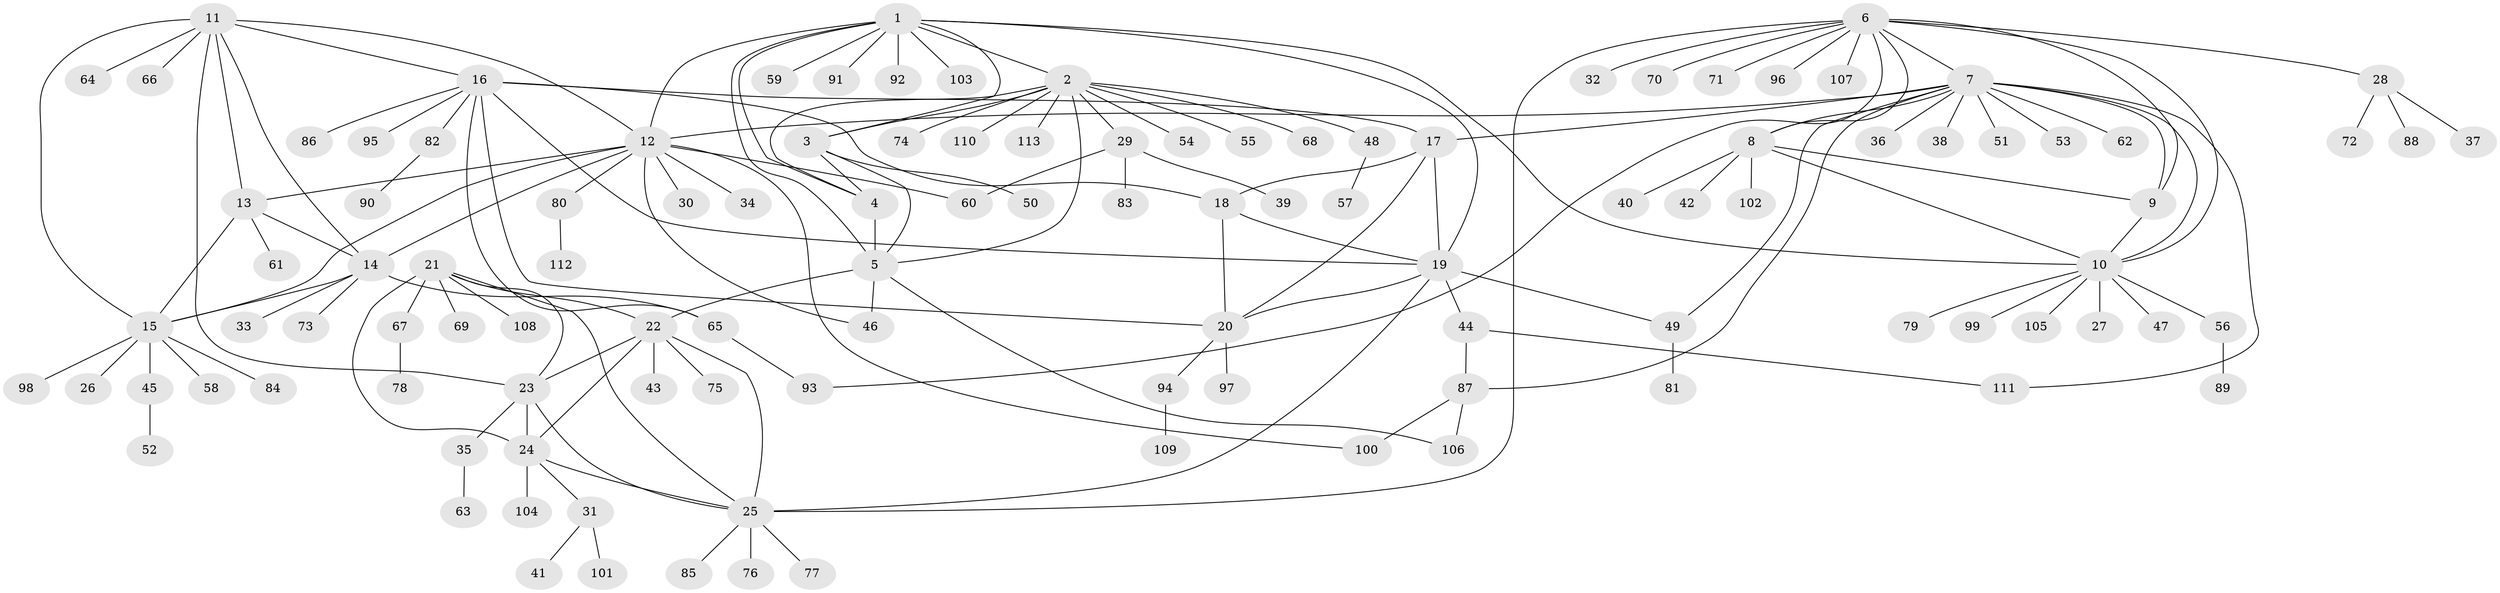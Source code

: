 // coarse degree distribution, {10: 0.023529411764705882, 11: 0.023529411764705882, 4: 0.08235294117647059, 14: 0.023529411764705882, 6: 0.03529411764705882, 7: 0.023529411764705882, 12: 0.011764705882352941, 9: 0.023529411764705882, 3: 0.023529411764705882, 8: 0.023529411764705882, 1: 0.6588235294117647, 2: 0.047058823529411764}
// Generated by graph-tools (version 1.1) at 2025/42/03/06/25 10:42:15]
// undirected, 113 vertices, 157 edges
graph export_dot {
graph [start="1"]
  node [color=gray90,style=filled];
  1;
  2;
  3;
  4;
  5;
  6;
  7;
  8;
  9;
  10;
  11;
  12;
  13;
  14;
  15;
  16;
  17;
  18;
  19;
  20;
  21;
  22;
  23;
  24;
  25;
  26;
  27;
  28;
  29;
  30;
  31;
  32;
  33;
  34;
  35;
  36;
  37;
  38;
  39;
  40;
  41;
  42;
  43;
  44;
  45;
  46;
  47;
  48;
  49;
  50;
  51;
  52;
  53;
  54;
  55;
  56;
  57;
  58;
  59;
  60;
  61;
  62;
  63;
  64;
  65;
  66;
  67;
  68;
  69;
  70;
  71;
  72;
  73;
  74;
  75;
  76;
  77;
  78;
  79;
  80;
  81;
  82;
  83;
  84;
  85;
  86;
  87;
  88;
  89;
  90;
  91;
  92;
  93;
  94;
  95;
  96;
  97;
  98;
  99;
  100;
  101;
  102;
  103;
  104;
  105;
  106;
  107;
  108;
  109;
  110;
  111;
  112;
  113;
  1 -- 2;
  1 -- 3;
  1 -- 4;
  1 -- 5;
  1 -- 10;
  1 -- 12;
  1 -- 19;
  1 -- 59;
  1 -- 91;
  1 -- 92;
  1 -- 103;
  2 -- 3;
  2 -- 4;
  2 -- 5;
  2 -- 29;
  2 -- 48;
  2 -- 54;
  2 -- 55;
  2 -- 68;
  2 -- 74;
  2 -- 110;
  2 -- 113;
  3 -- 4;
  3 -- 5;
  3 -- 50;
  4 -- 5;
  5 -- 22;
  5 -- 46;
  5 -- 106;
  6 -- 7;
  6 -- 8;
  6 -- 9;
  6 -- 10;
  6 -- 25;
  6 -- 28;
  6 -- 32;
  6 -- 70;
  6 -- 71;
  6 -- 93;
  6 -- 96;
  6 -- 107;
  7 -- 8;
  7 -- 9;
  7 -- 10;
  7 -- 12;
  7 -- 17;
  7 -- 36;
  7 -- 38;
  7 -- 49;
  7 -- 51;
  7 -- 53;
  7 -- 62;
  7 -- 87;
  7 -- 111;
  8 -- 9;
  8 -- 10;
  8 -- 40;
  8 -- 42;
  8 -- 102;
  9 -- 10;
  10 -- 27;
  10 -- 47;
  10 -- 56;
  10 -- 79;
  10 -- 99;
  10 -- 105;
  11 -- 12;
  11 -- 13;
  11 -- 14;
  11 -- 15;
  11 -- 16;
  11 -- 23;
  11 -- 64;
  11 -- 66;
  12 -- 13;
  12 -- 14;
  12 -- 15;
  12 -- 30;
  12 -- 34;
  12 -- 46;
  12 -- 60;
  12 -- 80;
  12 -- 100;
  13 -- 14;
  13 -- 15;
  13 -- 61;
  14 -- 15;
  14 -- 33;
  14 -- 65;
  14 -- 73;
  15 -- 26;
  15 -- 45;
  15 -- 58;
  15 -- 84;
  15 -- 98;
  16 -- 17;
  16 -- 18;
  16 -- 19;
  16 -- 20;
  16 -- 65;
  16 -- 82;
  16 -- 86;
  16 -- 95;
  17 -- 18;
  17 -- 19;
  17 -- 20;
  18 -- 19;
  18 -- 20;
  19 -- 20;
  19 -- 25;
  19 -- 44;
  19 -- 49;
  20 -- 94;
  20 -- 97;
  21 -- 22;
  21 -- 23;
  21 -- 24;
  21 -- 25;
  21 -- 67;
  21 -- 69;
  21 -- 108;
  22 -- 23;
  22 -- 24;
  22 -- 25;
  22 -- 43;
  22 -- 75;
  23 -- 24;
  23 -- 25;
  23 -- 35;
  24 -- 25;
  24 -- 31;
  24 -- 104;
  25 -- 76;
  25 -- 77;
  25 -- 85;
  28 -- 37;
  28 -- 72;
  28 -- 88;
  29 -- 39;
  29 -- 60;
  29 -- 83;
  31 -- 41;
  31 -- 101;
  35 -- 63;
  44 -- 87;
  44 -- 111;
  45 -- 52;
  48 -- 57;
  49 -- 81;
  56 -- 89;
  65 -- 93;
  67 -- 78;
  80 -- 112;
  82 -- 90;
  87 -- 100;
  87 -- 106;
  94 -- 109;
}
